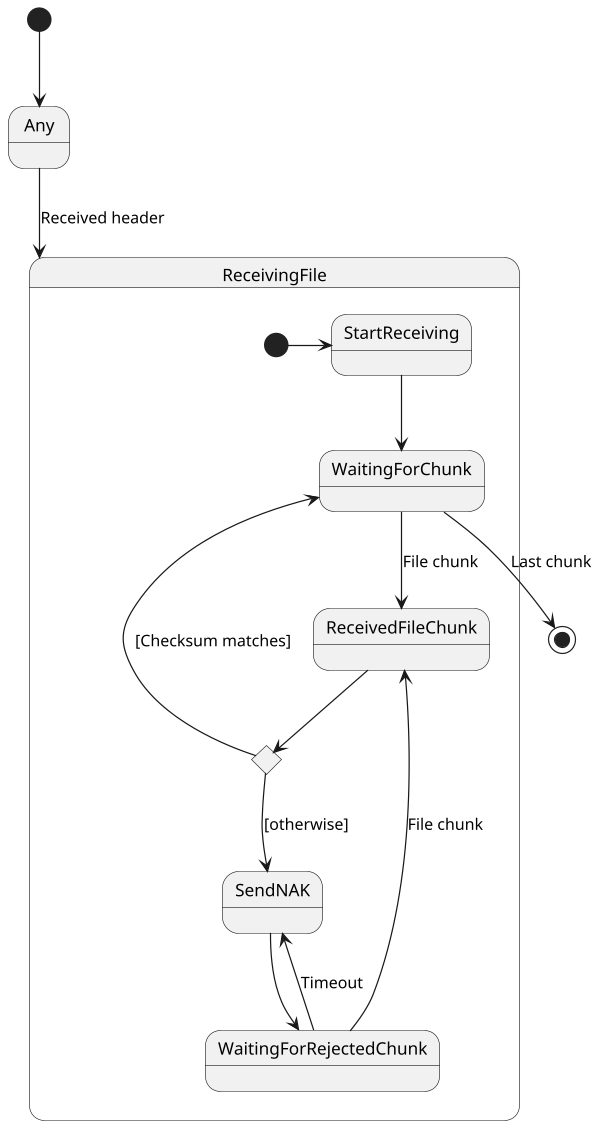 @startuml
scale 600 width

[*] --> Any
Any --> ReceivingFile : Received header
state ReceivingFile {
  [*] -> StartReceiving


  state c <<choice>>
  
  StartReceiving --> WaitingForChunk

  WaitingForChunk --> ReceivedFileChunk : File chunk

  ReceivedFileChunk --> c

  c --> WaitingForChunk : [Checksum matches]
  c --> SendNAK : [otherwise]
  SendNAK --> WaitingForRejectedChunk

  WaitingForRejectedChunk --> SendNAK : Timeout
  WaitingForRejectedChunk --> ReceivedFileChunk : File chunk

}
WaitingForChunk --> [*] : Last chunk
@enduml